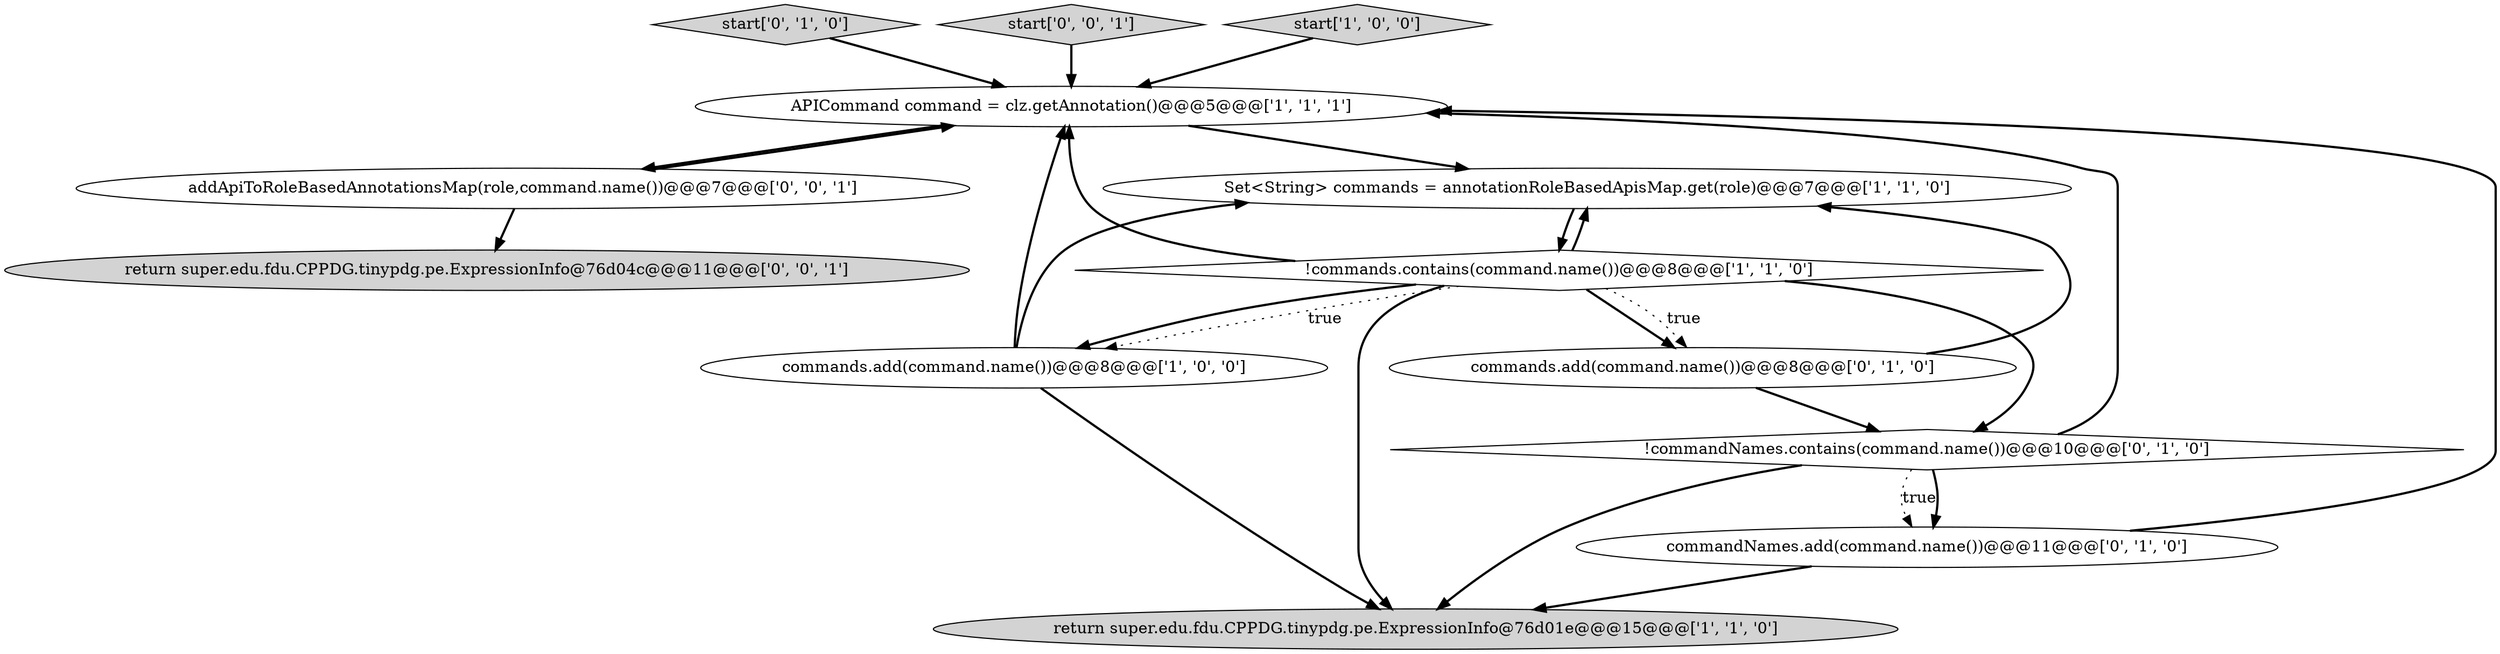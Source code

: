 digraph {
0 [style = filled, label = "APICommand command = clz.getAnnotation()@@@5@@@['1', '1', '1']", fillcolor = white, shape = ellipse image = "AAA0AAABBB1BBB"];
6 [style = filled, label = "start['0', '1', '0']", fillcolor = lightgray, shape = diamond image = "AAA0AAABBB2BBB"];
12 [style = filled, label = "start['0', '0', '1']", fillcolor = lightgray, shape = diamond image = "AAA0AAABBB3BBB"];
7 [style = filled, label = "commands.add(command.name())@@@8@@@['0', '1', '0']", fillcolor = white, shape = ellipse image = "AAA0AAABBB2BBB"];
2 [style = filled, label = "commands.add(command.name())@@@8@@@['1', '0', '0']", fillcolor = white, shape = ellipse image = "AAA0AAABBB1BBB"];
11 [style = filled, label = "addApiToRoleBasedAnnotationsMap(role,command.name())@@@7@@@['0', '0', '1']", fillcolor = white, shape = ellipse image = "AAA0AAABBB3BBB"];
5 [style = filled, label = "return super.edu.fdu.CPPDG.tinypdg.pe.ExpressionInfo@76d01e@@@15@@@['1', '1', '0']", fillcolor = lightgray, shape = ellipse image = "AAA0AAABBB1BBB"];
10 [style = filled, label = "return super.edu.fdu.CPPDG.tinypdg.pe.ExpressionInfo@76d04c@@@11@@@['0', '0', '1']", fillcolor = lightgray, shape = ellipse image = "AAA0AAABBB3BBB"];
4 [style = filled, label = "!commands.contains(command.name())@@@8@@@['1', '1', '0']", fillcolor = white, shape = diamond image = "AAA0AAABBB1BBB"];
8 [style = filled, label = "commandNames.add(command.name())@@@11@@@['0', '1', '0']", fillcolor = white, shape = ellipse image = "AAA1AAABBB2BBB"];
9 [style = filled, label = "!commandNames.contains(command.name())@@@10@@@['0', '1', '0']", fillcolor = white, shape = diamond image = "AAA1AAABBB2BBB"];
1 [style = filled, label = "Set<String> commands = annotationRoleBasedApisMap.get(role)@@@7@@@['1', '1', '0']", fillcolor = white, shape = ellipse image = "AAA0AAABBB1BBB"];
3 [style = filled, label = "start['1', '0', '0']", fillcolor = lightgray, shape = diamond image = "AAA0AAABBB1BBB"];
12->0 [style = bold, label=""];
9->8 [style = dotted, label="true"];
4->7 [style = bold, label=""];
8->5 [style = bold, label=""];
8->0 [style = bold, label=""];
7->9 [style = bold, label=""];
2->5 [style = bold, label=""];
4->7 [style = dotted, label="true"];
11->0 [style = bold, label=""];
4->5 [style = bold, label=""];
6->0 [style = bold, label=""];
9->0 [style = bold, label=""];
0->11 [style = bold, label=""];
0->1 [style = bold, label=""];
4->1 [style = bold, label=""];
4->2 [style = bold, label=""];
11->10 [style = bold, label=""];
3->0 [style = bold, label=""];
4->9 [style = bold, label=""];
2->1 [style = bold, label=""];
1->4 [style = bold, label=""];
2->0 [style = bold, label=""];
7->1 [style = bold, label=""];
9->8 [style = bold, label=""];
9->5 [style = bold, label=""];
4->0 [style = bold, label=""];
4->2 [style = dotted, label="true"];
}
